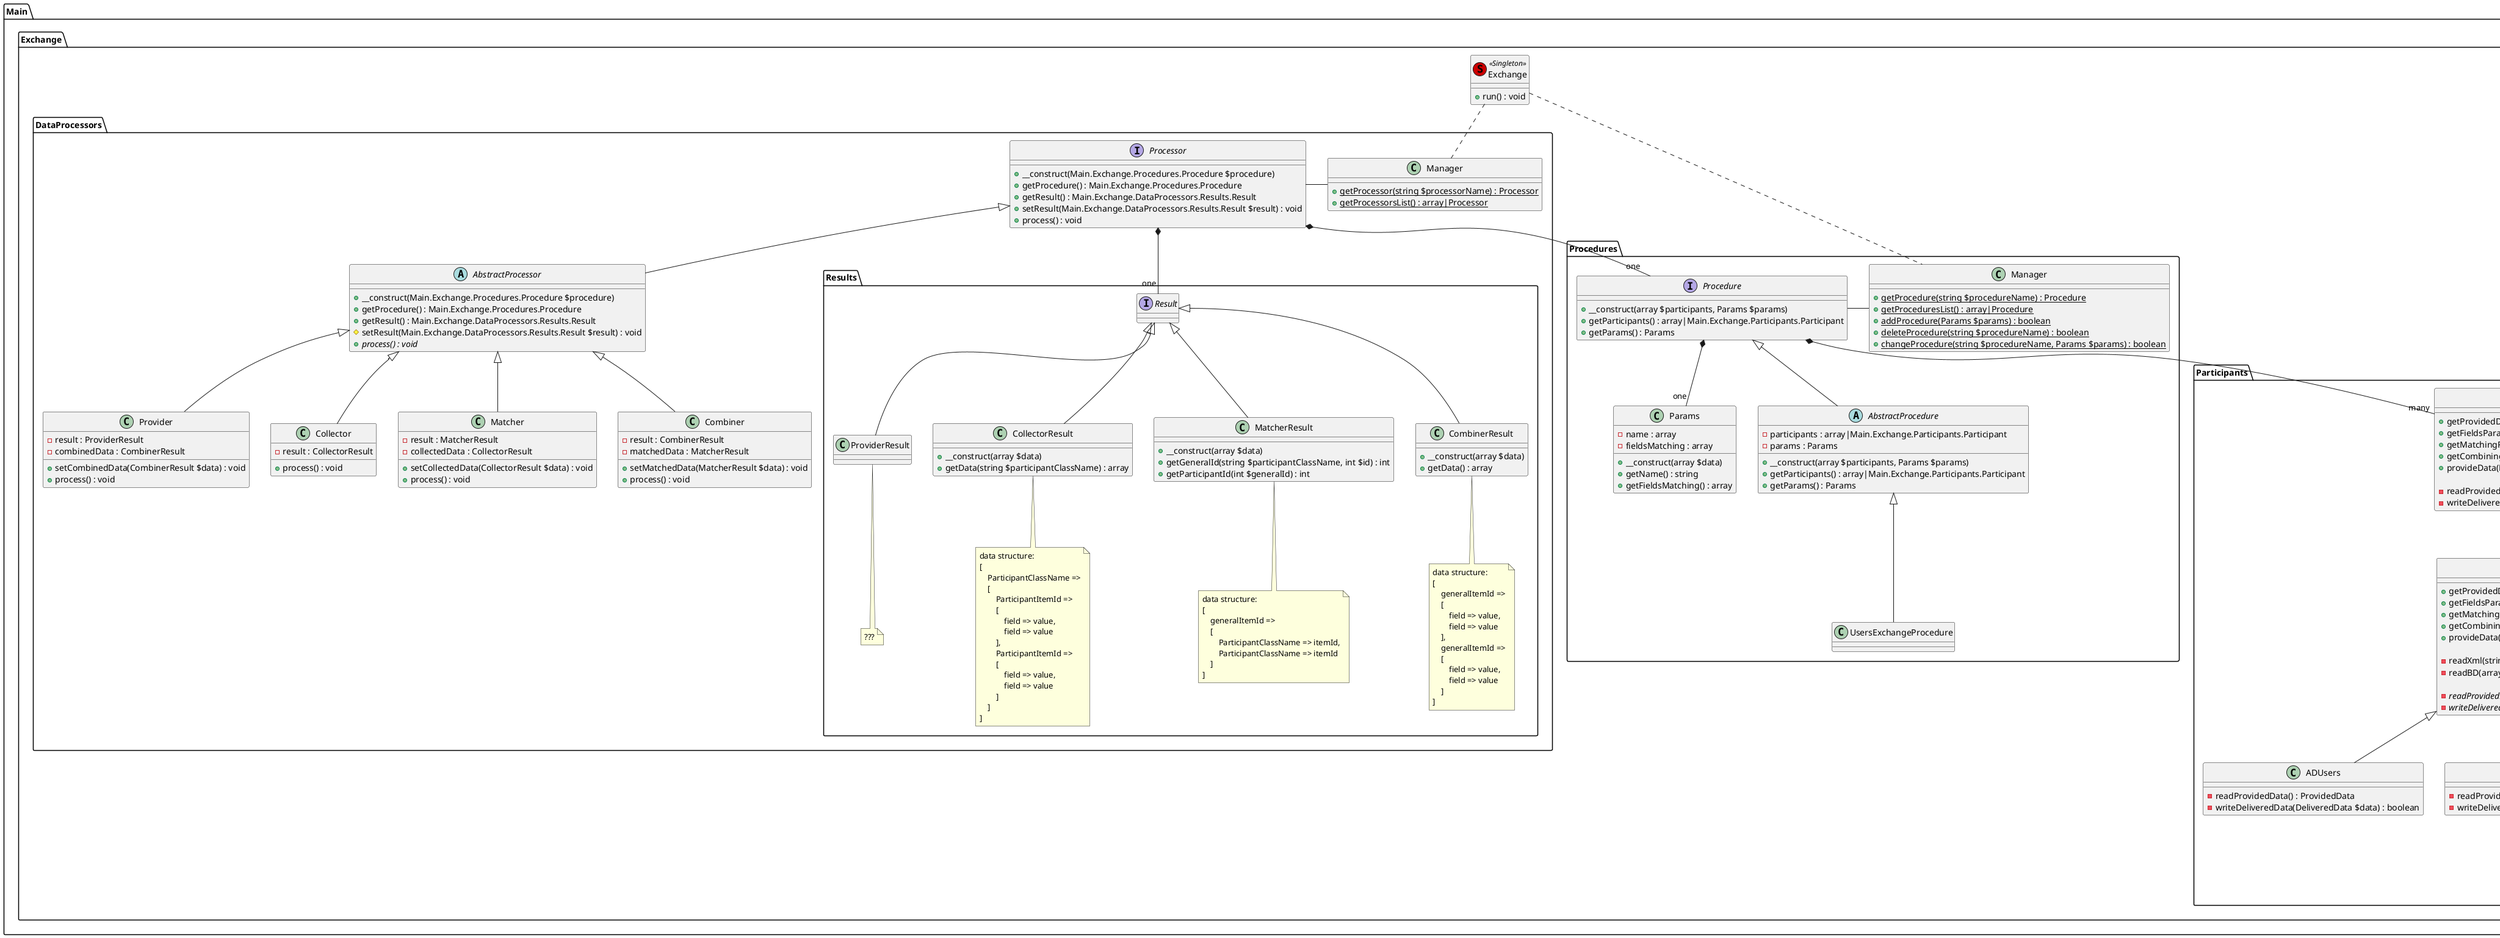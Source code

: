 @startuml

namespace Main.Exchange{
    class Exchange << (S,#CC0000) Singleton >>{
        +run() : void
    }
}

namespace Main.Exchange.DataProcessors{
    class Manager{
        +{static}getProcessor(string $processorName) : Processor
        +{static}getProcessorsList() : array|Processor
    }

    interface Processor{
        +__construct(Main.Exchange.Procedures.Procedure $procedure)
        +getProcedure() : Main.Exchange.Procedures.Procedure
        +getResult() : Main.Exchange.DataProcessors.Results.Result
        +setResult(Main.Exchange.DataProcessors.Results.Result $result) : void
        +process() : void
    }

    abstract AbstractProcessor{
        +__construct(Main.Exchange.Procedures.Procedure $procedure)
        +getProcedure() : Main.Exchange.Procedures.Procedure
        +getResult() : Main.Exchange.DataProcessors.Results.Result
        #setResult(Main.Exchange.DataProcessors.Results.Result $result) : void
        +{abstract}process() : void
    }

    class Collector{
        -result : CollectorResult
        +process() : void
    }

    class Matcher{
        -result : MatcherResult
        -collectedData : CollectorResult
        +setCollectedData(CollectorResult $data) : void
        +process() : void
    }

    class Combiner{
        -result : CombinerResult
        -matchedData : MatcherResult
        +setMatchedData(MatcherResult $data) : void
        +process() : void
    }

    class Provider{
        -result : ProviderResult
        -combinedData : CombinerResult
        +setCombinedData(CombinerResult $data) : void
        +process() : void
    }

    Processor - Manager
    Processor <|-- AbstractProcessor
    AbstractProcessor <|-- Collector
    AbstractProcessor <|-- Matcher
    AbstractProcessor <|-- Combiner
    AbstractProcessor <|-- Provider
}

namespace Main.Exchange.DataProcessors.Results{
    interface Result{
    }

    class CollectorResult{
        +__construct(array $data)
        +getData(string $participantClassName) : array
    }

    class MatcherResult{
        +__construct(array $data)
        +getGeneralId(string $participantClassName, int $id) : int
        +getParticipantId(int $generalId) : int
    }

    class CombinerResult{
        +__construct(array $data)
        +getData() : array
    }

    class ProviderResult{

    }

    Result <|-- CollectorResult
    Result <|-- MatcherResult
    Result <|-- CombinerResult
    Result <|-- ProviderResult

    note bottom of CollectorResult
        data structure:
        [
            ParticipantClassName =>
            [
                ParticipantItemId =>
                [
                    field => value,
                    field => value
                ],
                ParticipantItemId =>
                [
                    field => value,
                    field => value
                ]
            ]
        ]
    endnote

    note bottom of MatcherResult
        data structure:
        [
            generalItemId =>
            [
                ParticipantClassName => itemId,
                ParticipantClassName => itemId
            ]
        ]
    endnote

    note bottom of CombinerResult
        data structure:
        [
            generalItemId =>
            [
                field => value,
                field => value
            ],
            generalItemId =>
            [
                field => value,
                field => value
            ]
        ]
    endnote

    note bottom of ProviderResult
        ???
    endnote
}

namespace Main.Exchange.Procedures{
    class Manager{
        +{static}getProcedure(string $procedureName) : Procedure
        +{static}getProceduresList() : array|Procedure
        +{static}addProcedure(Params $params) : boolean
        +{static}deleteProcedure(string $procedureName) : boolean
        +{static}changeProcedure(string $procedureName, Params $params) : boolean
    }

    interface Procedure{
        +__construct(array $participants, Params $params)
        +getParticipants() : array|Main.Exchange.Participants.Participant
        +getParams() : Params
    }

    abstract AbstractProcedure{
        -participants : array|Main.Exchange.Participants.Participant
        -params : Params
        +__construct(array $participants, Params $params)
        +getParticipants() : array|Main.Exchange.Participants.Participant
        +getParams() : Params
    }

    class UsersExchangeProcedure{

    }

    class Params{
        -name : array
        -fieldsMatching : array
        +__construct(array $data)
        +getName() : string
        +getFieldsMatching() : array
    }

    Manager - Procedure
    Procedure <|-- AbstractProcedure
    AbstractProcedure <|-- UsersExchangeProcedure

    Procedure *-- "one" Params
}

namespace Main.Exchange.Participants{
    interface Participant{
        +getProvidedData() : Data.ProvidedData
        +getFieldsParams() : Data.FieldsParams
        +getMatchingRules() : Data.MatchingRules
        +getCombiningRules() : Data.CombiningRules
        +provideData(Data.DeliveredData $data) : boolean

        -readProvidedData() : Data.ProvidedData
        -writeDeliveredData(Data.DeliveredData $data) : boolean
    }

    abstract AbstractParticipants{
        +getProvidedData() : Data.ProvidedData
        +getFieldsParams() : Data.FieldsParams
        +getMatchingRules() : Data.MatchingRules
        +getCombiningRules() : Data.CombiningRules
        +provideData(Data.DeliveredData $data) : boolean

        -readXml(string $path) : Data.ProvidedData
        -readBD(array $connectionParams) : Data.ProvidedData

        -{abstract}readProvidedData() : Data.ProvidedData
        -{abstract}writeDeliveredData(Data.DeliveredData $data) : boolean
    }

    class 1CUsers{
        -readProvidedData() : ProvidedData
        -writeDeliveredData(DeliveredData $data) : boolean
    }

    class ADUsers{
        -readProvidedData() : ProvidedData
        -writeDeliveredData(DeliveredData $data) : boolean
    }

    class BitrixUsers{
        -readProvidedData() : ProvidedData
        -writeDeliveredData(DeliveredData $data) : boolean
    }

    Participant <|-- AbstractParticipants
    AbstractParticipants <|-- 1CUsers
    AbstractParticipants <|-- ADUsers
    AbstractParticipants <|-- BitrixUsers
}

namespace Main.Exchange.Participants.Data{
    interface Data{

    }

    class ProvidedData{

    }

    class DeliveredData{

    }

    abstract FieldsParams{

    }

    abstract MatchingRules{

    }

    abstract CombiningRules{

    }

    class 1CUsersFieldsParams{

    }

    class ADUsersFieldsParams{

    }

    class BitrixUsersFieldsParams{

    }

    Data <|-- ProvidedData
    Data <|-- DeliveredData
    Data <|-- FieldsParams
    Data <|-- MatchingRules
    Data <|-- CombiningRules

    FieldsParams <|-- 1CUsersFieldsParams
    FieldsParams <|-- ADUsersFieldsParams
    FieldsParams <|-- BitrixUsersFieldsParams

    MatchingRules <|-- 1CUsersMatchingRules
    MatchingRules <|-- ADUsersMatchingRules
    MatchingRules <|-- BitrixUsersMatchingRules

    CombiningRules <|-- 1CUsersCombiningRules
    CombiningRules <|-- ADUsersCombiningRules
    CombiningRules <|-- BitrixUsersCombiningRules
}

Main.Exchange.Exchange .. Main.Exchange.DataProcessors.Manager
Main.Exchange.Exchange .. Main.Exchange.Procedures.Manager

Main.Exchange.DataProcessors.Processor *-- "one" Main.Exchange.DataProcessors.Results.Result
Main.Exchange.DataProcessors.Processor *-- "one" Main.Exchange.Procedures.Procedure
Main.Exchange.Procedures.Procedure *-- "many" Main.Exchange.Participants.Participant
Main.Exchange.Participants.Participant *-- "Many" Main.Exchange.Participants.Data.Data

@enduml